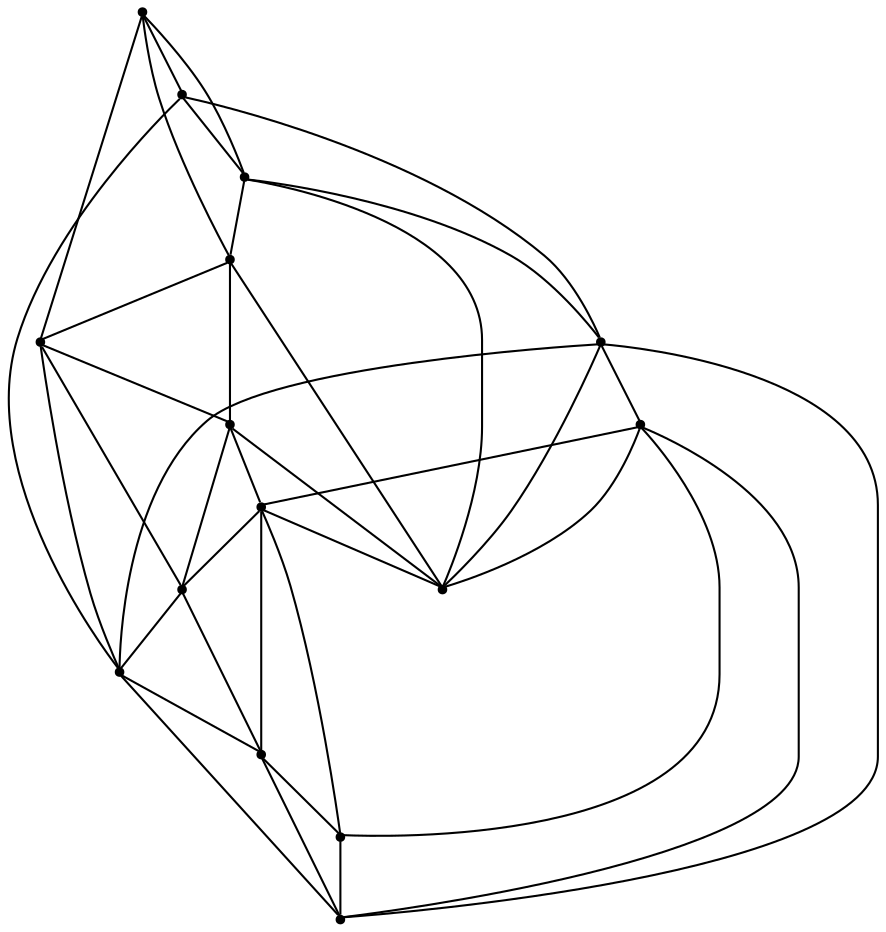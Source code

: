 graph {
  node [shape=point,comment="{\"directed\":false,\"doi\":\"10.1007/978-3-319-27261-0_38\",\"figure\":\"8 (1)\"}"]

  v0 [pos="1109.1121065540453,393.42774687221055"]
  v1 [pos="1042.4921269394988,493.35562520468613"]
  v2 [pos="1042.4921269394988,293.5001626325625"]
  v3 [pos="842.6311229898627,293.5001626325625"]
  v4 [pos="975.8721314278479,360.1194291051739"]
  v5 [pos="975.8721314278479,493.35562520468613"]
  v6 [pos="942.5626264822595,559.9772523683723"]
  v7 [pos="909.2500374984129,426.7373999796532"]
  v8 [pos="942.5626264822595,226.8794495411779"]
  v9 [pos="842.6311229898627,493.35562520468613"]
  v10 [pos="909.2500374984129,360.1194291051738"]
  v11 [pos="842.6311229898627,360.1194291051739"]
  v12 [pos="875.9405802441378,393.4284145424135"]
  v13 [pos="842.6311229898627,426.7373999796532"]
  v14 [pos="776.0090449575323,393.42774687221055"]

  v0 -- v8 [id="-1",pos="1109.1121065540453,393.42774687221055 1109.110071724679,365.6712022244801 1109.110071724679,365.6712022244801 1109.110071724679,365.6712022244801 1109.110071724679,337.9171374946465 1109.110071724679,282.3922844860854 1081.351438216507,254.63818796243254 1053.597065132321,226.87995824228506 998.0798617043946,226.87995824228506 970.3170949490723,226.87995824228506 942.5626264822595,226.8794495411779 942.5626264822595,226.8794495411779 942.5626264822595,226.8794495411779"]
  v14 -- v11 [id="-2",pos="776.0090449575323,393.42774687221055 842.6311229898627,360.1194291051739 842.6311229898627,360.1194291051739 842.6311229898627,360.1194291051739"]
  v9 -- v14 [id="-3",pos="842.6311229898627,493.35562520468613 776.0090449575323,393.42774687221055 776.0090449575323,393.42774687221055 776.0090449575323,393.42774687221055"]
  v9 -- v13 [id="-4",pos="842.6311229898627,493.35562520468613 842.6311229898627,426.7373999796532 842.6311229898627,426.7373999796532 842.6311229898627,426.7373999796532"]
  v9 -- v5 [id="-5",pos="842.6311229898627,493.35562520468613 975.8721314278479,493.35562520468613 975.8721314278479,493.35562520468613 975.8721314278479,493.35562520468613"]
  v13 -- v11 [id="-6",pos="842.6311229898627,426.7373999796532 842.6311229898627,360.1194291051739 842.6311229898627,360.1194291051739 842.6311229898627,360.1194291051739"]
  v13 -- v12 [id="-7",pos="842.6311229898627,426.7373999796532 875.9405802441378,393.4284145424135 875.9405802441378,393.4284145424135 875.9405802441378,393.4284145424135"]
  v3 -- v14 [id="-8",pos="842.6311229898627,293.5001626325625 776.0090449575323,393.42774687221055 776.0090449575323,393.42774687221055 776.0090449575323,393.42774687221055"]
  v3 -- v4 [id="-9",pos="842.6311229898627,293.5001626325625 975.8721314278479,360.1194291051739 975.8721314278479,360.1194291051739 975.8721314278479,360.1194291051739"]
  v3 -- v10 [id="-10",pos="842.6311229898627,293.5001626325625 909.2500374984129,360.1194291051738 909.2500374984129,360.1194291051738 909.2500374984129,360.1194291051738"]
  v3 -- v11 [id="-11",pos="842.6311229898627,293.5001626325625 842.6311229898627,360.1194291051739 842.6311229898627,360.1194291051739 842.6311229898627,360.1194291051739"]
  v12 -- v11 [id="-12",pos="875.9405802441378,393.4284145424135 842.6311229898627,360.1194291051739 842.6311229898627,360.1194291051739 842.6311229898627,360.1194291051739"]
  v12 -- v7 [id="-13",pos="875.9405802441378,393.4284145424135 909.2500374984129,426.7373999796532 909.2500374984129,426.7373999796532 909.2500374984129,426.7373999796532"]
  v7 -- v9 [id="-14",pos="909.2500374984129,426.7373999796532 842.6311229898627,493.35562520468613 842.6311229898627,493.35562520468613 842.6311229898627,493.35562520468613"]
  v7 -- v4 [id="-15",pos="909.2500374984129,426.7373999796532 975.8721314278479,360.1194291051739 975.8721314278479,360.1194291051739 975.8721314278479,360.1194291051739"]
  v7 -- v13 [id="-16",pos="909.2500374984129,426.7373999796532 842.6311229898627,426.7373999796532 842.6311229898627,426.7373999796532 842.6311229898627,426.7373999796532"]
  v10 -- v7 [id="-17",pos="909.2500374984129,360.1194291051738 909.2500374984129,426.7373999796532 909.2500374984129,426.7373999796532 909.2500374984129,426.7373999796532"]
  v10 -- v12 [id="-18",pos="909.2500374984129,360.1194291051738 875.9405802441378,393.4284145424135 875.9405802441378,393.4284145424135 875.9405802441378,393.4284145424135"]
  v10 -- v11 [id="-19",pos="909.2500374984129,360.1194291051738 842.6311229898627,360.1194291051739 842.6311229898627,360.1194291051739 842.6311229898627,360.1194291051739"]
  v10 -- v4 [id="-20",pos="909.2500374984129,360.1194291051738 975.8721314278479,360.1194291051739 975.8721314278479,360.1194291051739 975.8721314278479,360.1194291051739"]
  v6 -- v14 [id="-21",pos="942.5626264822595,559.9772523683723 914.7999551095637,559.9789374407894 914.7999551095637,559.9789374407894 914.7999551095637,559.9789374407894 887.0496516841102,559.9789374407894 831.5241817618833,559.9789374407894 803.7738783364298,532.2207077206419 776.0111751695251,504.4624462066752 776.0111751695251,448.94592317874185 776.0111751695251,421.1918584489082 776.0090449575323,393.42774687221055 776.0090449575323,393.42774687221055 776.0090449575323,393.42774687221055"]
  v6 -- v9 [id="-22",pos="942.5626264822595,559.9772523683723 842.6311229898627,493.35562520468613 842.6311229898627,493.35562520468613 842.6311229898627,493.35562520468613"]
  v6 -- v0 [id="-23",pos="942.5626264822595,559.9772523683723 970.3170949490723,559.9789374407894 970.3170949490723,559.9789374407894 970.3170949490723,559.9789374407894 998.0798617043946,559.9789374407894 1053.597065132321,559.9789374407894 1081.351438216507,532.2207077206419 1109.110071724679,504.4624462066752 1109.110071724679,448.94592317874185 1109.110071724679,421.1918584489082 1109.1121065540453,393.42774687221055 1109.1121065540453,393.42774687221055 1109.1121065540453,393.42774687221055"]
  v8 -- v14 [id="-24",pos="942.5626264822595,226.8794495411779 914.7999551095637,226.87995824228506 914.7999551095637,226.87995824228506 914.7999551095637,226.87995824228506 887.0496516841102,226.87995824228506 831.5241817618833,226.87995824228506 803.7738783364298,254.63818796243254 776.0111751695251,282.3922844860854 776.0111751695251,337.9171374946465 776.0111751695251,365.6712022244801 776.0090449575323,393.42774687221055 776.0090449575323,393.42774687221055 776.0090449575323,393.42774687221055"]
  v1 -- v6 [id="-25",pos="1042.4921269394988,493.35562520468613 942.5626264822595,559.9772523683723 942.5626264822595,559.9772523683723 942.5626264822595,559.9772523683723"]
  v2 -- v4 [id="-26",pos="1042.4921269394988,293.5001626325625 975.8721314278479,360.1194291051739 975.8721314278479,360.1194291051739 975.8721314278479,360.1194291051739"]
  v2 -- v1 [id="-27",pos="1042.4921269394988,293.5001626325625 1042.4921269394988,493.35562520468613 1042.4921269394988,493.35562520468613 1042.4921269394988,493.35562520468613"]
  v2 -- v3 [id="-28",pos="1042.4921269394988,293.5001626325625 842.6311229898627,293.5001626325625 842.6311229898627,293.5001626325625 842.6311229898627,293.5001626325625"]
  v0 -- v1 [id="-29",pos="1109.1121065540453,393.42774687221055 1042.4921269394988,493.35562520468613 1042.4921269394988,493.35562520468613 1042.4921269394988,493.35562520468613"]
  v5 -- v4 [id="-30",pos="975.8721314278479,493.35562520468613 975.8721314278479,360.1194291051739 975.8721314278479,360.1194291051739 975.8721314278479,360.1194291051739"]
  v14 -- v13 [id="-31",pos="776.0090449575323,393.42774687221055 842.6311229898627,426.7373999796532 842.6311229898627,426.7373999796532 842.6311229898627,426.7373999796532"]
  v8 -- v2 [id="-32",pos="942.5626264822595,226.8794495411779 1042.4921269394988,293.5001626325625 1042.4921269394988,293.5001626325625 1042.4921269394988,293.5001626325625"]
  v6 -- v5 [id="-33",pos="942.5626264822595,559.9772523683723 975.8721314278479,493.35562520468613 975.8721314278479,493.35562520468613 975.8721314278479,493.35562520468613"]
  v1 -- v4 [id="-34",pos="1042.4921269394988,493.35562520468613 975.8721314278479,360.1194291051739 975.8721314278479,360.1194291051739 975.8721314278479,360.1194291051739"]
  v2 -- v0 [id="-35",pos="1042.4921269394988,293.5001626325625 1109.1121065540453,393.42774687221055 1109.1121065540453,393.42774687221055 1109.1121065540453,393.42774687221055"]
  v1 -- v5 [id="-36",pos="1042.4921269394988,493.35562520468613 975.8721314278479,493.35562520468613 975.8721314278479,493.35562520468613 975.8721314278479,493.35562520468613"]
  v5 -- v7 [id="-37",pos="975.8721314278479,493.35562520468613 909.2500374984129,426.7373999796532 909.2500374984129,426.7373999796532 909.2500374984129,426.7373999796532"]
  v8 -- v3 [id="-38",pos="942.5626264822595,226.8794495411779 842.6311229898627,293.5001626325625 842.6311229898627,293.5001626325625 842.6311229898627,293.5001626325625"]
}
